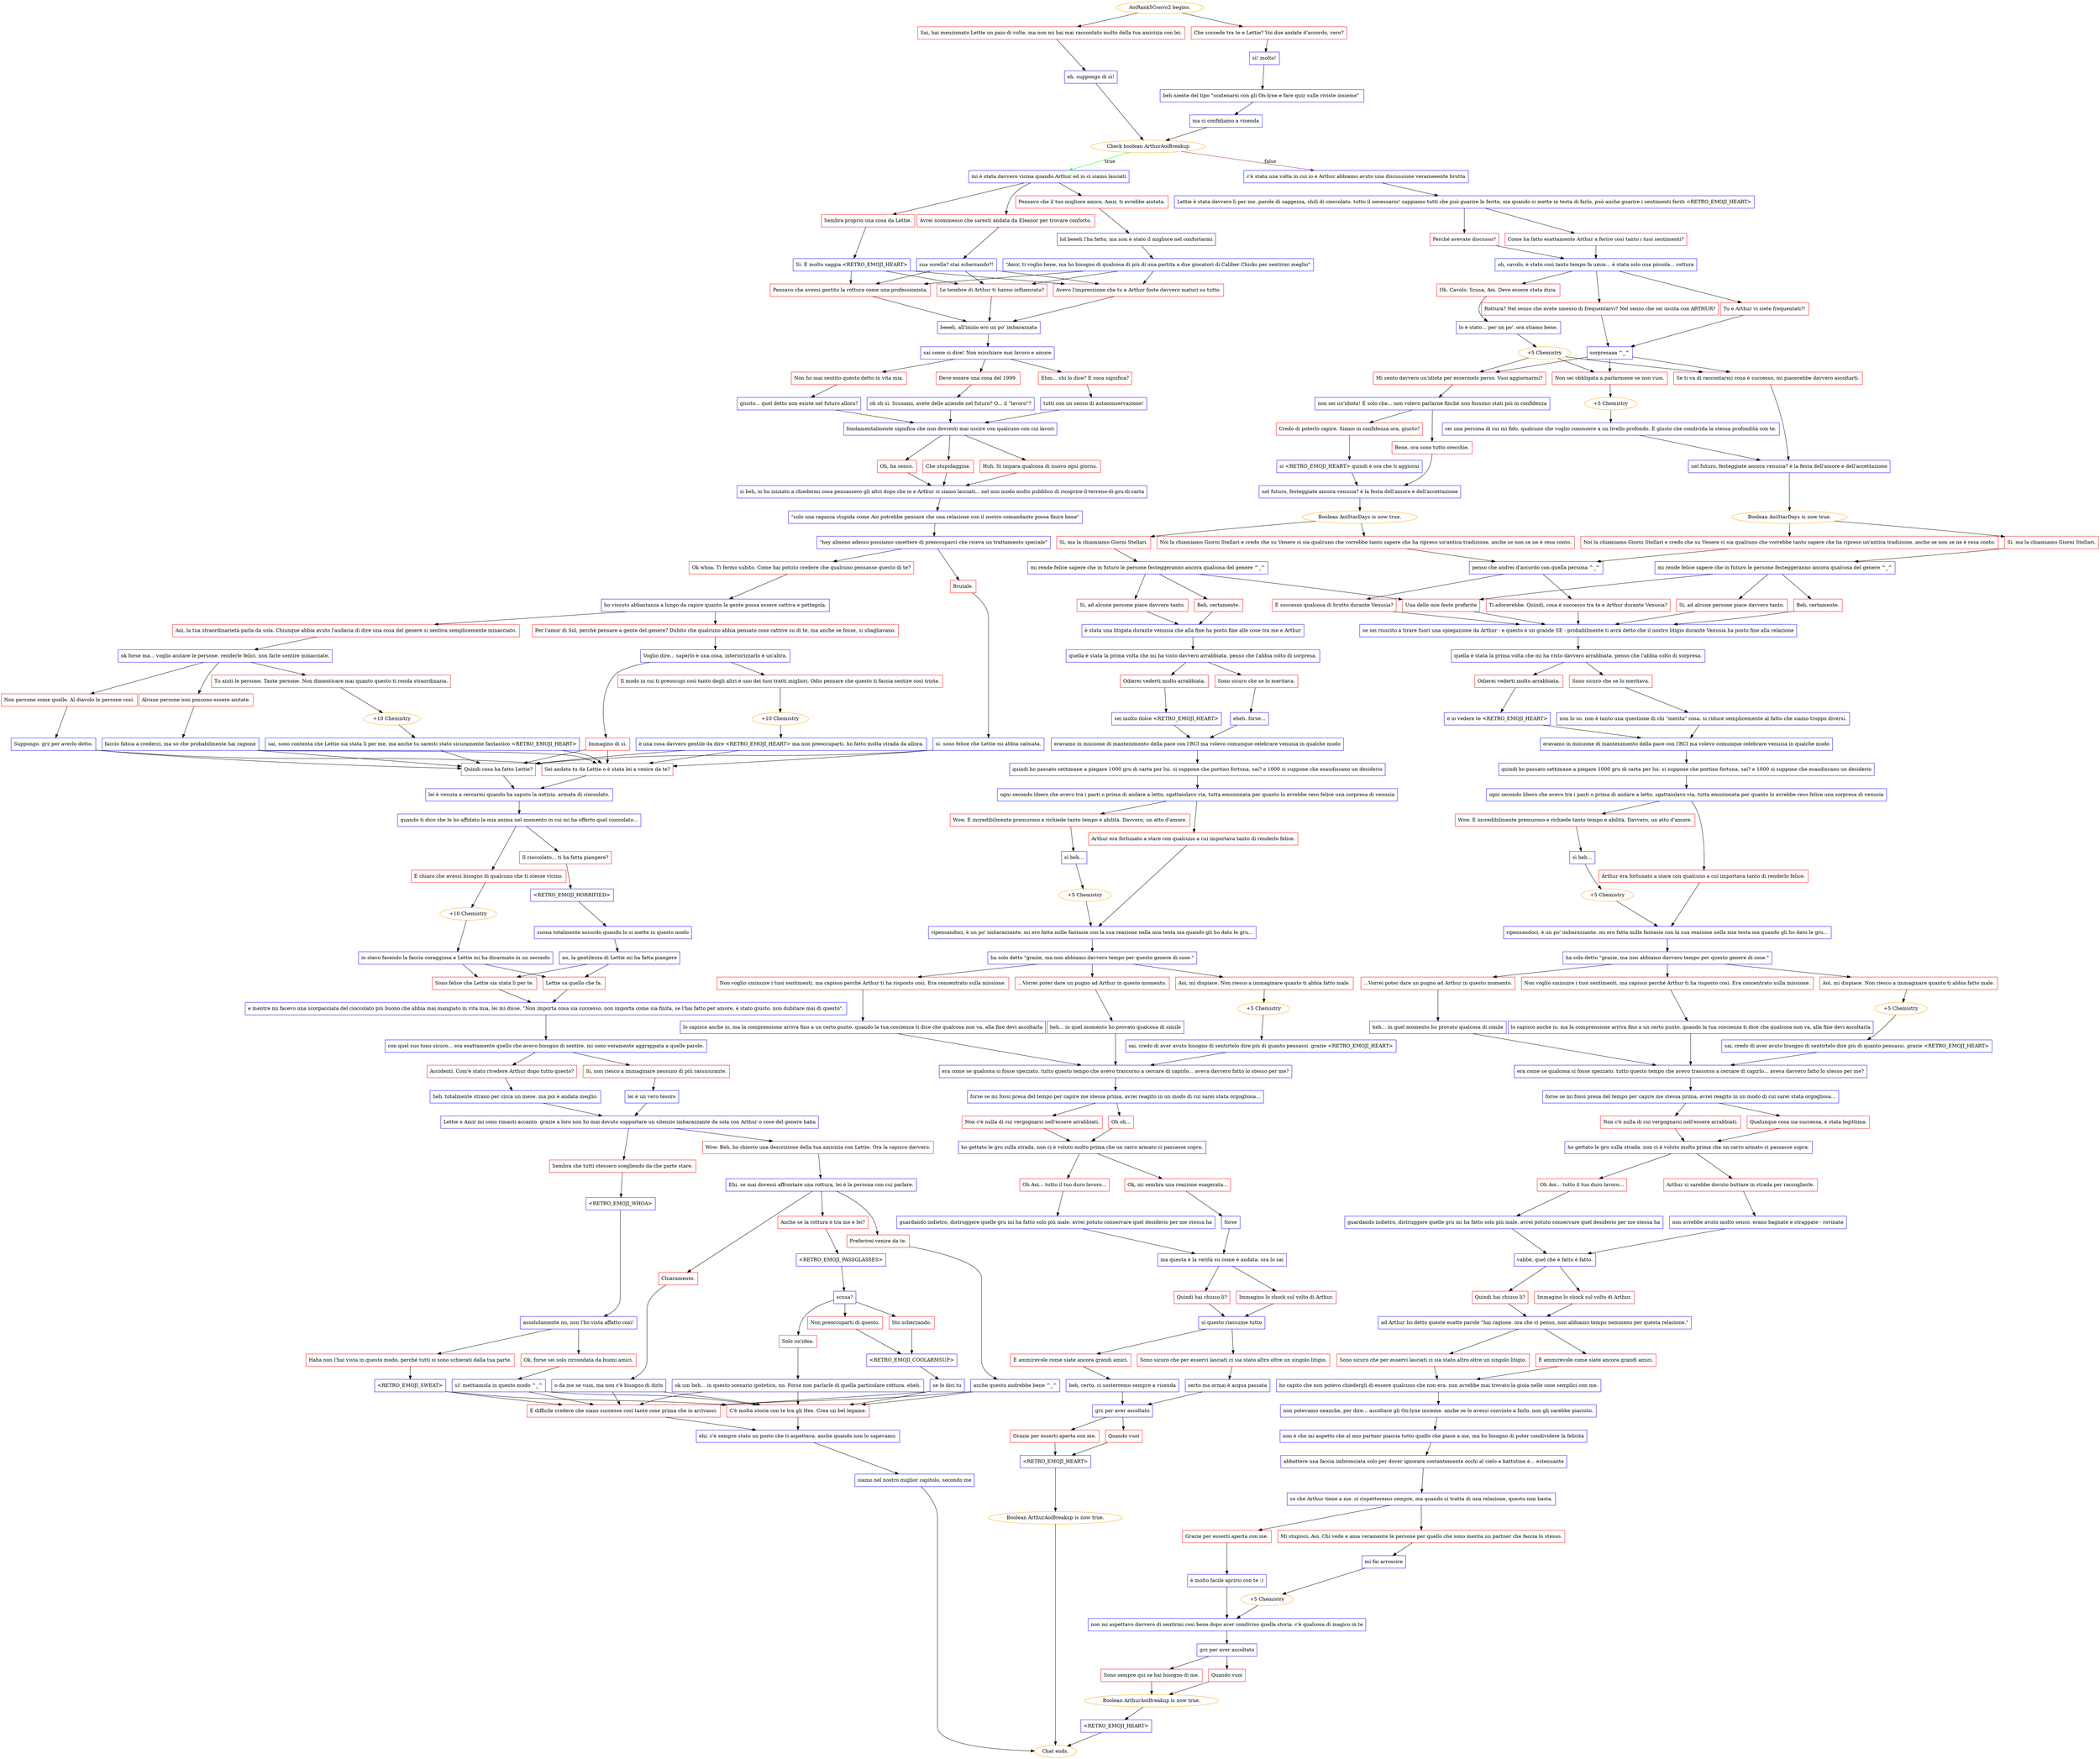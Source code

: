 digraph {
	"AoiRank5Convo2 begins." [color=orange];
		"AoiRank5Convo2 begins." -> j116209237;
		"AoiRank5Convo2 begins." -> j2984491535;
	j116209237 [label="Sai, hai menzionato Lettie un paio di volte, ma non mi hai mai raccontato molto della tua amicizia con lei.",shape=box,color=red];
		j116209237 -> j1441313101;
	j2984491535 [label="Che succede tra te e Lettie? Voi due andate d'accordo, vero?",shape=box,color=red];
		j2984491535 -> j3506442510;
	j1441313101 [label="eh. suppongo di sì!",shape=box,color=blue];
		j1441313101 -> j3878575433;
	j3506442510 [label="sì! molto!",shape=box,color=blue];
		j3506442510 -> j897517924;
	j3878575433 [label="Check boolean ArthurAoiBreakup",color=orange];
		j3878575433 -> j4018325421 [label=true,color=green];
		j3878575433 -> j2940059863 [label=false,color=brown];
	j897517924 [label="beh niente del tipo \"scatenarsi con gli On-lyne e fare quiz sulle riviste insieme\" ",shape=box,color=blue];
		j897517924 -> j2974836943;
	j4018325421 [label="mi è stata davvero vicina quando Arthur ed io ci siamo lasciati",shape=box,color=blue];
		j4018325421 -> j3106692762;
		j4018325421 -> j1922011244;
		j4018325421 -> j1091819904;
	j2940059863 [label="c'è stata una volta in cui io e Arthur abbiamo avuto una discussione verameeente brutta",shape=box,color=blue];
		j2940059863 -> j4192494080;
	j2974836943 [label="ma ci confidiamo a vicenda",shape=box,color=blue];
		j2974836943 -> j3878575433;
	j3106692762 [label="Avrei scommesso che saresti andata da Eleanor per trovare conforto.",shape=box,color=red];
		j3106692762 -> j4214641207;
	j1922011244 [label="Pensavo che il tuo migliore amico, Amir, ti avrebbe aiutata.",shape=box,color=red];
		j1922011244 -> j1119939726;
	j1091819904 [label="Sembra proprio una cosa da Lettie.",shape=box,color=red];
		j1091819904 -> j3903101833;
	j4192494080 [label="Lettie è stata davvero lì per me. parole di saggezza, chili di cioccolato. tutto il necessario! sappiamo tutti che può guarire le ferite, ma quando si mette in testa di farlo, può anche guarire i sentimenti feriti <RETRO_EMOJI_HEART>",shape=box,color=blue];
		j4192494080 -> j3435672400;
		j4192494080 -> j4159046718;
	j4214641207 [label="sua sorella? stai scherzando?!",shape=box,color=blue];
		j4214641207 -> j3965378996;
		j4214641207 -> j532875115;
		j4214641207 -> j1605021939;
	j1119939726 [label="lol beeeh l'ha fatto, ma non è stato il migliore nel confortarmi",shape=box,color=blue];
		j1119939726 -> j1850242845;
	j3903101833 [label="Sì. È molto saggia <RETRO_EMOJI_HEART>",shape=box,color=blue];
		j3903101833 -> j3965378996;
		j3903101833 -> j532875115;
		j3903101833 -> j1605021939;
	j3435672400 [label="Perché avevate discusso?",shape=box,color=red];
		j3435672400 -> j835616900;
	j4159046718 [label="Come ha fatto esattamente Arthur a ferire così tanto i tuoi sentimenti?",shape=box,color=red];
		j4159046718 -> j835616900;
	j3965378996 [label="Le tenebre di Arthur ti hanno influenzata?",shape=box,color=red];
		j3965378996 -> j3040110448;
	j532875115 [label="Pensavo che avessi gestito la rottura come una professionista.",shape=box,color=red];
		j532875115 -> j3040110448;
	j1605021939 [label="Avevo l'impressione che tu e Arthur foste davvero maturi su tutto.",shape=box,color=red];
		j1605021939 -> j3040110448;
	j1850242845 [label="“Amir, ti voglio bene, ma ho bisogno di qualcosa di più di una partita a due giocatori di Caliber Chicks per sentirmi meglio”",shape=box,color=blue];
		j1850242845 -> j3965378996;
		j1850242845 -> j532875115;
		j1850242845 -> j1605021939;
	j835616900 [label="oh, cavolo, è stato così tanto tempo fa umm... è stata solo una piccola... rottura",shape=box,color=blue];
		j835616900 -> j2710755038;
		j835616900 -> j726222855;
		j835616900 -> j2740728575;
	j3040110448 [label="beeeh, all'inizio ero un po' imbarazzata",shape=box,color=blue];
		j3040110448 -> j1784036737;
	j2710755038 [label="Tu e Arthur vi siete frequentati?!",shape=box,color=red];
		j2710755038 -> j2678465968;
	j726222855 [label="Rottura? Nel senso che avete smesso di frequentarvi? Nel senso che sei uscita con ARTHUR?",shape=box,color=red];
		j726222855 -> j2678465968;
	j2740728575 [label="Oh. Cavolo. Scusa, Aoi. Deve essere stata dura.",shape=box,color=red];
		j2740728575 -> j256190420;
	j1784036737 [label="sai come si dice! Non mischiare mai lavoro e amore",shape=box,color=blue];
		j1784036737 -> j486516714;
		j1784036737 -> j820091929;
		j1784036737 -> j2036358822;
	j2678465968 [label="sorpresaaa ^_^",shape=box,color=blue];
		j2678465968 -> j95907294;
		j2678465968 -> j2190167771;
		j2678465968 -> j3151810941;
	j256190420 [label="lo è stato... per un po'. ora stiamo bene.",shape=box,color=blue];
		j256190420 -> j4253216978;
	j486516714 [label="Non ho mai sentito questo detto in vita mia.",shape=box,color=red];
		j486516714 -> j1912624968;
	j820091929 [label="Deve essere una cosa del 1999.",shape=box,color=red];
		j820091929 -> j4048170777;
	j2036358822 [label="Ehm... chi lo dice? E cosa significa?",shape=box,color=red];
		j2036358822 -> j3578906204;
	j95907294 [label="Non sei obbligata a parlarmene se non vuoi.",shape=box,color=red];
		j95907294 -> j1431039186;
	j2190167771 [label="Se ti va di raccontarmi cosa è successo, mi piacerebbe davvero ascoltarti.",shape=box,color=red];
		j2190167771 -> j3933013997;
	j3151810941 [label="Mi sento davvero un'idiota per essermelo perso. Vuoi aggiornarmi?",shape=box,color=red];
		j3151810941 -> j3533409786;
	j4253216978 [label="+5 Chemistry",color=orange];
		j4253216978 -> j95907294;
		j4253216978 -> j2190167771;
		j4253216978 -> j3151810941;
	j1912624968 [label="giusto... quel detto non esiste nel futuro allora?",shape=box,color=blue];
		j1912624968 -> j3301223679;
	j4048170777 [label="oh oh sì. Scusami, avete delle aziende nel futuro? O... il \"lavoro\"?",shape=box,color=blue];
		j4048170777 -> j3301223679;
	j3578906204 [label="tutti con un senso di autoconservazione!",shape=box,color=blue];
		j3578906204 -> j3301223679;
	j1431039186 [label="+5 Chemistry",color=orange];
		j1431039186 -> j3230314508;
	j3933013997 [label="nel futuro, festeggiate ancora venusia? è la festa dell'amore e dell'accettazione",shape=box,color=blue];
		j3933013997 -> j4226856760;
	j3533409786 [label="non sei un'idiota! È solo che... non volevo parlarne finché non fossimo stati più in confidenza",shape=box,color=blue];
		j3533409786 -> j1619458876;
		j3533409786 -> j1458956343;
	j3301223679 [label="fondamentalmente significa che non dovresti mai uscire con qualcuno con cui lavori",shape=box,color=blue];
		j3301223679 -> j1477370753;
		j3301223679 -> j4101838497;
		j3301223679 -> j2667162912;
	j3230314508 [label="sei una persona di cui mi fido, qualcuno che voglio conoscere a un livello profondo. È giusto che condivida la stessa profondità con te.",shape=box,color=blue];
		j3230314508 -> j3933013997;
	j4226856760 [label="Boolean AoiStarDays is now true.",color=orange];
		j4226856760 -> j385070853;
		j4226856760 -> j3114363845;
	j1619458876 [label="Bene, ora sono tutto orecchie.",shape=box,color=red];
		j1619458876 -> j3789715160;
	j1458956343 [label="Credo di poterlo capire. Siamo in confidenza ora, giusto?",shape=box,color=red];
		j1458956343 -> j190661869;
	j1477370753 [label="Oh, ha senso.",shape=box,color=red];
		j1477370753 -> j2384647453;
	j4101838497 [label="Che stupidaggine.",shape=box,color=red];
		j4101838497 -> j2384647453;
	j2667162912 [label="Huh. Si impara qualcosa di nuovo ogni giorno.",shape=box,color=red];
		j2667162912 -> j2384647453;
	j385070853 [label="Sì, ma la chiamiamo Giorni Stellari.",shape=box,color=red];
		j385070853 -> j421217349;
	j3114363845 [label="Noi la chiamiamo Giorni Stellari e credo che su Venere ci sia qualcuno che vorrebbe tanto sapere che ha ripreso un'antica tradizione, anche se non se ne è resa conto.",shape=box,color=red];
		j3114363845 -> j4280873489;
	j3789715160 [label="nel futuro, festeggiate ancora venusia? è la festa dell'amore e dell'accettazione",shape=box,color=blue];
		j3789715160 -> j3431366332;
	j190661869 [label="sì <RETRO_EMOJI_HEART> quindi è ora che ti aggiorni",shape=box,color=blue];
		j190661869 -> j3789715160;
	j2384647453 [label="sì beh, io ho iniziato a chiedermi cosa pensassero gli altri dopo che io e Arthur ci siamo lasciati... nel mio modo molto pubblico di ricoprire-il-terreno-di-gru-di-carta",shape=box,color=blue];
		j2384647453 -> j1868380537;
	j421217349 [label="mi rende felice sapere che in futuro le persone festeggeranno ancora qualcosa del genere ^_^",shape=box,color=blue];
		j421217349 -> j1098935036;
		j421217349 -> j2131230472;
		j421217349 -> j1132775000;
	j4280873489 [label="penso che andrei d'accordo con quella persona ^_^",shape=box,color=blue];
		j4280873489 -> j1087034034;
		j4280873489 -> j3406973766;
	j3431366332 [label="Boolean AoiStarDays is now true.",color=orange];
		j3431366332 -> j1265504096;
		j3431366332 -> j3097325110;
	j1868380537 [label="\"solo una ragazza stupida come Aoi potrebbe pensare che una relazione con il nostro comandante possa finire bene\"",shape=box,color=blue];
		j1868380537 -> j1261153559;
	j1098935036 [label="Beh, certamente.",shape=box,color=red];
		j1098935036 -> j843721630;
	j2131230472 [label="Sì, ad alcune persone piace davvero tanto.",shape=box,color=red];
		j2131230472 -> j843721630;
	j1132775000 [label="Una delle mie feste preferite",shape=box,color=red];
		j1132775000 -> j843721630;
	j1087034034 [label="Ti adorerebbe. Quindi, cosa è successo tra te e Arthur durante Venusia?",shape=box,color=red];
		j1087034034 -> j843721630;
	j3406973766 [label="È successo qualcosa di brutto durante Venusia?",shape=box,color=red];
		j3406973766 -> j843721630;
	j1265504096 [label="Noi la chiamiamo Giorni Stellari e credo che su Venere ci sia qualcuno che vorrebbe tanto sapere che ha ripreso un'antica tradizione, anche se non se ne è resa conto.",shape=box,color=red];
		j1265504096 -> j4280873489;
	j3097325110 [label="Sì, ma la chiamiamo Giorni Stellari.",shape=box,color=red];
		j3097325110 -> j3895374087;
	j1261153559 [label="\"hey almeno adesso possiamo smettere di preoccuparci che riceva un trattamento speciale\"",shape=box,color=blue];
		j1261153559 -> j3757227998;
		j1261153559 -> j458929452;
	j843721630 [label="se sei riuscito a tirare fuori una spiegazione da Arthur - e questo è un grande SE - probabilmente ti avrà detto che il nostro litigio durante Venusia ha posto fine alla relazione",shape=box,color=blue];
		j843721630 -> j70944508;
	j3895374087 [label="mi rende felice sapere che in futuro le persone festeggeranno ancora qualcosa del genere ^_^",shape=box,color=blue];
		j3895374087 -> j1132775000;
		j3895374087 -> j783316054;
		j3895374087 -> j1331899621;
	j3757227998 [label="Ok whoa. Ti fermo subito. Come hai potuto credere che qualcuno pensasse questo di te?",shape=box,color=red];
		j3757227998 -> j3593974968;
	j458929452 [label="Brutale.",shape=box,color=red];
		j458929452 -> j3328703172;
	j70944508 [label="quella è stata la prima volta che mi ha visto davvero arrabbiata. penso che l'abbia colto di sorpresa.",shape=box,color=blue];
		j70944508 -> j3065613359;
		j70944508 -> j1615778675;
	j783316054 [label="Sì, ad alcune persone piace davvero tanto.",shape=box,color=red];
		j783316054 -> j1305041684;
	j1331899621 [label="Beh, certamente.",shape=box,color=red];
		j1331899621 -> j1305041684;
	j3593974968 [label="ho vissuto abbastanza a lungo da capire quanto la gente possa essere cattiva e pettegola.",shape=box,color=blue];
		j3593974968 -> j1656739339;
		j3593974968 -> j2129390713;
	j3328703172 [label="sì. sono felice che Lettie mi abbia calmata.",shape=box,color=blue];
		j3328703172 -> j1246795634;
		j3328703172 -> j927707300;
	j3065613359 [label="Odierei vederti molto arrabbiata.",shape=box,color=red];
		j3065613359 -> j778012840;
	j1615778675 [label="Sono sicuro che se lo meritava.",shape=box,color=red];
		j1615778675 -> j2889376937;
	j1305041684 [label="è stata una litigata durante venusia che alla fine ha posto fine alle cose tra me e Arthur",shape=box,color=blue];
		j1305041684 -> j67276385;
	j1656739339 [label="Per l'amor di Sol, perché pensare a gente del genere? Dubito che qualcuno abbia pensato cose cattive su di te, ma anche se fosse, si sbagliavano.",shape=box,color=red];
		j1656739339 -> j1065958941;
	j2129390713 [label="Aoi, la tua straordinarietà parla da sola. Chiunque abbia avuto l'audacia di dire una cosa del genere si sentiva semplicemente minacciato.",shape=box,color=red];
		j2129390713 -> j781250085;
	j1246795634 [label="Sei andata tu da Lettie o è stata lei a venire da te?",shape=box,color=red];
		j1246795634 -> j1435645614;
	j927707300 [label="Quindi cosa ha fatto Lettie?",shape=box,color=red];
		j927707300 -> j1435645614;
	j778012840 [label="e io vedere te <RETRO_EMOJI_HEART>",shape=box,color=blue];
		j778012840 -> j3951246201;
	j2889376937 [label="non lo so. non è tanto una questione di chi \"merita\" cosa. si riduce semplicemente al fatto che siamo troppo diversi.",shape=box,color=blue];
		j2889376937 -> j3951246201;
	j67276385 [label="quella è stata la prima volta che mi ha visto davvero arrabbiata. penso che l'abbia colto di sorpresa.",shape=box,color=blue];
		j67276385 -> j3624425244;
		j67276385 -> j1170582142;
	j1065958941 [label="Voglio dire... saperlo è una cosa, interiorizzarlo è un'altra.",shape=box,color=blue];
		j1065958941 -> j2242197136;
		j1065958941 -> j1844270619;
	j781250085 [label="ok forse ma... voglio aiutare le persone. renderle felici. non farle sentire minacciate.",shape=box,color=blue];
		j781250085 -> j2240092401;
		j781250085 -> j3833289199;
		j781250085 -> j3069095458;
	j1435645614 [label="lei è venuta a cercarmi quando ha saputo la notizia. armata di cioccolato.",shape=box,color=blue];
		j1435645614 -> j2435545943;
	j3951246201 [label="eravamo in missione di mantenimento della pace con l'RCI ma volevo comunque celebrare venusia in qualche modo",shape=box,color=blue];
		j3951246201 -> j275330088;
	j3624425244 [label="Odierei vederti molto arrabbiata.",shape=box,color=red];
		j3624425244 -> j2145668261;
	j1170582142 [label="Sono sicuro che se lo meritava.",shape=box,color=red];
		j1170582142 -> j3024519446;
	j2242197136 [label="Il modo in cui ti preoccupi così tanto degli altri è uno dei tuoi tratti migliori. Odio pensare che questo ti faccia sentire così triste.",shape=box,color=red];
		j2242197136 -> j4226921776;
	j1844270619 [label="Immagino di sì.",shape=box,color=red];
		j1844270619 -> j1246795634;
		j1844270619 -> j927707300;
	j2240092401 [label="Non persone come quelle. Al diavolo le persone così.",shape=box,color=red];
		j2240092401 -> j756884689;
	j3833289199 [label="Alcune persone non possono essere aiutate.",shape=box,color=red];
		j3833289199 -> j837202550;
	j3069095458 [label="Tu aiuti le persone. Tante persone. Non dimenticare mai quanto questo ti renda straordinaria.",shape=box,color=red];
		j3069095458 -> j445234629;
	j2435545943 [label="quando ti dico che le ho affidato la mia anima nel momento in cui mi ha offerto quel cioccolato...",shape=box,color=blue];
		j2435545943 -> j599521460;
		j2435545943 -> j1562763356;
	j275330088 [label="quindi ho passato settimane a piegare 1000 gru di carta per lui. si suppone che portino fortuna, sai? e 1000 si suppone che esaudiscano un desiderio",shape=box,color=blue];
		j275330088 -> j1632803679;
	j2145668261 [label="sei molto dolce <RETRO_EMOJI_HEART>",shape=box,color=blue];
		j2145668261 -> j1311863835;
	j3024519446 [label="eheh. forse...",shape=box,color=blue];
		j3024519446 -> j1311863835;
	j4226921776 [label="+10 Chemistry",color=orange];
		j4226921776 -> j2464150988;
	j756884689 [label="Suppongo. grz per averlo detto.",shape=box,color=blue];
		j756884689 -> j1246795634;
		j756884689 -> j927707300;
	j837202550 [label="faccio fatica a crederci, ma so che probabilmente hai ragione",shape=box,color=blue];
		j837202550 -> j1246795634;
		j837202550 -> j927707300;
	j445234629 [label="+10 Chemistry",color=orange];
		j445234629 -> j2334228704;
	j599521460 [label="È chiaro che avessi bisogno di qualcuno che ti stesse vicino.",shape=box,color=red];
		j599521460 -> j2236784350;
	j1562763356 [label="Il cioccolato... ti ha fatta piangere?",shape=box,color=red];
		j1562763356 -> j2978444955;
	j1632803679 [label="ogni secondo libero che avevo tra i pasti o prima di andare a letto, sgattaiolavo via, tutta emozionata per quanto lo avrebbe reso felice una sorpresa di venusia",shape=box,color=blue];
		j1632803679 -> j4222412241;
		j1632803679 -> j3276681611;
	j1311863835 [label="eravamo in missione di mantenimento della pace con l'RCI ma volevo comunque celebrare venusia in qualche modo",shape=box,color=blue];
		j1311863835 -> j3185422998;
	j2464150988 [label="è una cosa davvero gentile da dire <RETRO_EMOJI_HEART> ma non preoccuparti. ho fatto molta strada da allora.",shape=box,color=blue];
		j2464150988 -> j1246795634;
		j2464150988 -> j927707300;
	j2334228704 [label="sai, sono contenta che Lettie sia stata lì per me, ma anche tu saresti stato sicuramente fantastico <RETRO_EMOJI_HEART>",shape=box,color=blue];
		j2334228704 -> j1246795634;
		j2334228704 -> j927707300;
	j2236784350 [label="+10 Chemistry",color=orange];
		j2236784350 -> j225705506;
	j2978444955 [label="<RETRO_EMOJI_HORRIFIED>",shape=box,color=blue];
		j2978444955 -> j359534144;
	j4222412241 [label="Wow. È incredibilmente premuroso e richiede tanto tempo e abilità. Davvero, un atto d'amore.",shape=box,color=red];
		j4222412241 -> j3949816051;
	j3276681611 [label="Arthur era fortunato a stare con qualcuno a cui importava tanto di renderlo felice.",shape=box,color=red];
		j3276681611 -> j2732817572;
	j3185422998 [label="quindi ho passato settimane a piegare 1000 gru di carta per lui. si suppone che portino fortuna, sai? e 1000 si suppone che esaudiscano un desiderio",shape=box,color=blue];
		j3185422998 -> j1056992892;
	j225705506 [label="io stavo facendo la faccia coraggiosa e Lettie mi ha disarmato in un secondo",shape=box,color=blue];
		j225705506 -> j1803361386;
		j225705506 -> j1988675069;
	j359534144 [label="suona totalmente assurdo quando lo si mette in questo modo",shape=box,color=blue];
		j359534144 -> j3846230999;
	j3949816051 [label="sì beh...",shape=box,color=blue];
		j3949816051 -> j793612516;
	j2732817572 [label="ripensandoci, è un po' imbarazzante. mi ero fatta mille fantasie con la sua reazione nella mia testa ma quando gli ho dato le gru...",shape=box,color=blue];
		j2732817572 -> j3509424348;
	j1056992892 [label="ogni secondo libero che avevo tra i pasti o prima di andare a letto, sgattaiolavo via, tutta emozionata per quanto lo avrebbe reso felice una sorpresa di venusia",shape=box,color=blue];
		j1056992892 -> j2188092862;
		j1056992892 -> j4193706493;
	j1803361386 [label="Sono felice che Lettie sia stata lì per te.",shape=box,color=red];
		j1803361386 -> j857322334;
	j1988675069 [label="Lettie sa quello che fa.",shape=box,color=red];
		j1988675069 -> j857322334;
	j3846230999 [label="no, la gentilezza di Lettie mi ha fatta piangere",shape=box,color=blue];
		j3846230999 -> j1803361386;
		j3846230999 -> j1988675069;
	j793612516 [label="+5 Chemistry",color=orange];
		j793612516 -> j2732817572;
	j3509424348 [label="ha solo detto \"grazie, ma non abbiamo davvero tempo per questo genere di cose.\"",shape=box,color=blue];
		j3509424348 -> j1844126943;
		j3509424348 -> j1653998887;
		j3509424348 -> j2448027253;
	j2188092862 [label="Arthur era fortunato a stare con qualcuno a cui importava tanto di renderlo felice.",shape=box,color=red];
		j2188092862 -> j1115987248;
	j4193706493 [label="Wow. È incredibilmente premuroso e richiede tanto tempo e abilità. Davvero, un atto d'amore.",shape=box,color=red];
		j4193706493 -> j3711093886;
	j857322334 [label="e mentre mi facevo una scorpacciata del cioccolato più buono che abbia mai mangiato in vita mia, lei mi disse, \"Non importa cosa sia successo, non importa come sia finita, se l'hai fatto per amore, è stato giusto. non dubitare mai di questo\".",shape=box,color=blue];
		j857322334 -> j4031155727;
	j1844126943 [label="...Vorrei poter dare un pugno ad Arthur in questo momento.",shape=box,color=red];
		j1844126943 -> j385311051;
	j1653998887 [label="Aoi, mi dispiace. Non riesco a immaginare quanto ti abbia fatto male.",shape=box,color=red];
		j1653998887 -> j2776979608;
	j2448027253 [label="Non voglio sminuire i tuoi sentimenti, ma capisco perché Arthur ti ha risposto così. Era concentrato sulla missione.",shape=box,color=red];
		j2448027253 -> j572881312;
	j1115987248 [label="ripensandoci, è un po' imbarazzante. mi ero fatta mille fantasie con la sua reazione nella mia testa ma quando gli ho dato le gru...",shape=box,color=blue];
		j1115987248 -> j1068263814;
	j3711093886 [label="sì beh...",shape=box,color=blue];
		j3711093886 -> j1946379265;
	j4031155727 [label="con quel suo tono sicuro... era esattamente quello che avevo bisogno di sentire. mi sono veramente aggrappata a quelle parole.",shape=box,color=blue];
		j4031155727 -> j78119795;
		j4031155727 -> j2704759416;
	j385311051 [label="heh... in quel momento ho provato qualcosa di simile",shape=box,color=blue];
		j385311051 -> j471600580;
	j2776979608 [label="+5 Chemistry",color=orange];
		j2776979608 -> j610355545;
	j572881312 [label="lo capisco anche io, ma la comprensione arriva fino a un certo punto. quando la tua coscienza ti dice che qualcosa non va, alla fine devi ascoltarla",shape=box,color=blue];
		j572881312 -> j471600580;
	j1068263814 [label="ha solo detto \"grazie, ma non abbiamo davvero tempo per questo genere di cose.\"",shape=box,color=blue];
		j1068263814 -> j3587965035;
		j1068263814 -> j1613214897;
		j1068263814 -> j2515376206;
	j1946379265 [label="+5 Chemistry",color=orange];
		j1946379265 -> j1115987248;
	j78119795 [label="Accidenti. Com'è stato rivedere Arthur dopo tutto questo?",shape=box,color=red];
		j78119795 -> j617883330;
	j2704759416 [label="Sì, non riesco a immaginare nessuno di più rassicurante.",shape=box,color=red];
		j2704759416 -> j367652930;
	j471600580 [label="era come se qualcosa si fosse spezzato. tutto questo tempo che avevo trascorso a cercare di capirlo... aveva davvero fatto lo stesso per me?",shape=box,color=blue];
		j471600580 -> j3454364265;
	j610355545 [label="sai, credo di aver avuto bisogno di sentirtelo dire più di quanto pensassi. grazie <RETRO_EMOJI_HEART>",shape=box,color=blue];
		j610355545 -> j471600580;
	j3587965035 [label="Non voglio sminuire i tuoi sentimenti, ma capisco perché Arthur ti ha risposto così. Era concentrato sulla missione.",shape=box,color=red];
		j3587965035 -> j1295011765;
	j1613214897 [label="Aoi, mi dispiace. Non riesco a immaginare quanto ti abbia fatto male.",shape=box,color=red];
		j1613214897 -> j548684748;
	j2515376206 [label="...Vorrei poter dare un pugno ad Arthur in questo momento.",shape=box,color=red];
		j2515376206 -> j2980189858;
	j617883330 [label="heh. totalmente strano per circa un mese. ma poi è andata meglio.",shape=box,color=blue];
		j617883330 -> j1361624650;
	j367652930 [label="lei è un vero tesoro",shape=box,color=blue];
		j367652930 -> j1361624650;
	j3454364265 [label="forse se mi fossi presa del tempo per capire me stessa prima, avrei reagito in un modo di cui sarei stata orgogliosa...",shape=box,color=blue];
		j3454364265 -> j3206732422;
		j3454364265 -> j4059293160;
	j1295011765 [label="lo capisco anche io, ma la comprensione arriva fino a un certo punto. quando la tua coscienza ti dice che qualcosa non va, alla fine devi ascoltarla",shape=box,color=blue];
		j1295011765 -> j2687851701;
	j548684748 [label="+5 Chemistry",color=orange];
		j548684748 -> j3442350836;
	j2980189858 [label="heh... in quel momento ho provato qualcosa di simile",shape=box,color=blue];
		j2980189858 -> j2687851701;
	j1361624650 [label="Lettie e Amir mi sono rimasti accanto. grazie a loro non ho mai dovuto sopportare un silenzio imbarazzante da sola con Arthur o cose del genere haha",shape=box,color=blue];
		j1361624650 -> j739535483;
		j1361624650 -> j335308491;
	j3206732422 [label="Non c'è nulla di cui vergognarsi nell'essere arrabbiati.",shape=box,color=red];
		j3206732422 -> j3328992174;
	j4059293160 [label="Qualunque cosa sia successa, è stata legittima.",shape=box,color=red];
		j4059293160 -> j3328992174;
	j2687851701 [label="era come se qualcosa si fosse spezzato. tutto questo tempo che avevo trascorso a cercare di capirlo... aveva davvero fatto lo stesso per me?",shape=box,color=blue];
		j2687851701 -> j3846806716;
	j3442350836 [label="sai, credo di aver avuto bisogno di sentirtelo dire più di quanto pensassi. grazie <RETRO_EMOJI_HEART>",shape=box,color=blue];
		j3442350836 -> j2687851701;
	j739535483 [label="Wow. Beh, ho chiesto una descrizione della tua amicizia con Lettie. Ora la capisco davvero.",shape=box,color=red];
		j739535483 -> j2450639993;
	j335308491 [label="Sembra che tutti stessero scegliendo da che parte stare.",shape=box,color=red];
		j335308491 -> j61154845;
	j3328992174 [label="ho gettato le gru sulla strada. non ci è voluto molto prima che un carro armato ci passasse sopra.",shape=box,color=blue];
		j3328992174 -> j3775633759;
		j3328992174 -> j821708993;
	j3846806716 [label="forse se mi fossi presa del tempo per capire me stessa prima, avrei reagito in un modo di cui sarei stata orgogliosa...",shape=box,color=blue];
		j3846806716 -> j1308106313;
		j3846806716 -> j47082861;
	j2450639993 [label="Ehi, se mai dovessi affrontare una rottura, lei è la persona con cui parlare.",shape=box,color=blue];
		j2450639993 -> j4010487986;
		j2450639993 -> j989022131;
		j2450639993 -> j1538710563;
	j61154845 [label="<RETRO_EMOJI_WHOA>",shape=box,color=blue];
		j61154845 -> j1587359723;
	j3775633759 [label="Oh Aoi... tutto il tuo duro lavoro...",shape=box,color=red];
		j3775633759 -> j1579251654;
	j821708993 [label="Arthur si sarebbe dovuto buttare in strada per raccoglierle.",shape=box,color=red];
		j821708993 -> j55080686;
	j1308106313 [label="Non c'è nulla di cui vergognarsi nell'essere arrabbiati.",shape=box,color=red];
		j1308106313 -> j2927754581;
	j47082861 [label="Oh oh...",shape=box,color=red];
		j47082861 -> j2927754581;
	j4010487986 [label="Anche se la rottura è tra me e lei?",shape=box,color=red];
		j4010487986 -> j3486222418;
	j989022131 [label="Preferirei venire da te.",shape=box,color=red];
		j989022131 -> j3329534605;
	j1538710563 [label="Chiaramente.",shape=box,color=red];
		j1538710563 -> j1073639488;
	j1587359723 [label="assolutamente no, non l'ho vista affatto così!",shape=box,color=blue];
		j1587359723 -> j3124661738;
		j1587359723 -> j547159318;
	j1579251654 [label="guardando indietro, distruggere quelle gru mi ha fatto solo più male. avrei potuto conservare quel desiderio per me stessa ha",shape=box,color=blue];
		j1579251654 -> j2375016169;
	j55080686 [label="non avrebbe avuto molto senso. erano bagnate e strappate - rovinate",shape=box,color=blue];
		j55080686 -> j2375016169;
	j2927754581 [label="ho gettato le gru sulla strada. non ci è voluto molto prima che un carro armato ci passasse sopra.",shape=box,color=blue];
		j2927754581 -> j217922803;
		j2927754581 -> j4279768617;
	j3486222418 [label="<RETRO_EMOJI_PASSGLASSES>",shape=box,color=blue];
		j3486222418 -> j2577850431;
	j3329534605 [label="anche questo andrebbe bene ^_^",shape=box,color=blue];
		j3329534605 -> j3453900083;
		j3329534605 -> j4113014201;
	j1073639488 [label="o da me se vuoi, ma non c'è bisogno di dirlo",shape=box,color=blue];
		j1073639488 -> j3453900083;
		j1073639488 -> j4113014201;
	j3124661738 [label="Haha non l'hai vista in questo modo, perché tutti si sono schierati dalla tua parte.",shape=box,color=red];
		j3124661738 -> j105254869;
	j547159318 [label="Ok, forse sei solo circondata da buoni amici.",shape=box,color=red];
		j547159318 -> j3918549364;
	j2375016169 [label="vabbè, quel che è fatto è fatto.",shape=box,color=blue];
		j2375016169 -> j3251938337;
		j2375016169 -> j3217978278;
	j217922803 [label="Oh Aoi... tutto il tuo duro lavoro...",shape=box,color=red];
		j217922803 -> j4172714835;
	j4279768617 [label="Ok, mi sembra una reazione esagerata...",shape=box,color=red];
		j4279768617 -> j113195178;
	j2577850431 [label="scusa?",shape=box,color=blue];
		j2577850431 -> j3323367238;
		j2577850431 -> j3480756840;
		j2577850431 -> j2751901873;
	j3453900083 [label="C'è molta storia con te tra gli Hex. Crea un bel legame.",shape=box,color=red];
		j3453900083 -> j712513946;
	j4113014201 [label="È difficile credere che siano successe così tante cose prima che io arrivassi.",shape=box,color=red];
		j4113014201 -> j712513946;
	j105254869 [label="<RETRO_EMOJI_SWEAT>",shape=box,color=blue];
		j105254869 -> j3453900083;
		j105254869 -> j4113014201;
	j3918549364 [label="sì! mettiamola in questo modo ^_^",shape=box,color=blue];
		j3918549364 -> j3453900083;
		j3918549364 -> j4113014201;
	j3251938337 [label="Quindi hai chiuso lì?",shape=box,color=red];
		j3251938337 -> j110817213;
	j3217978278 [label="Immagino lo shock sul volto di Arthur.",shape=box,color=red];
		j3217978278 -> j110817213;
	j4172714835 [label="guardando indietro, distruggere quelle gru mi ha fatto solo più male. avrei potuto conservare quel desiderio per me stessa ha",shape=box,color=blue];
		j4172714835 -> j1168181996;
	j113195178 [label="forse",shape=box,color=blue];
		j113195178 -> j1168181996;
	j3323367238 [label="Solo un'idea.",shape=box,color=red];
		j3323367238 -> j3221087386;
	j3480756840 [label="Sto scherzando.",shape=box,color=red];
		j3480756840 -> j381761082;
	j2751901873 [label="Non preoccuparti di questo.",shape=box,color=red];
		j2751901873 -> j381761082;
	j712513946 [label="ehi, c'è sempre stato un posto che ti aspettava. anche quando non lo sapevamo.",shape=box,color=blue];
		j712513946 -> j2957089054;
	j110817213 [label="ad Arthur ho detto queste esatte parole \"hai ragione. ora che ci penso, non abbiamo tempo nemmeno per questa relazione.\"",shape=box,color=blue];
		j110817213 -> j3695873801;
		j110817213 -> j384284533;
	j1168181996 [label="ma questa è la verità su come è andata. ora lo sai",shape=box,color=blue];
		j1168181996 -> j2954098912;
		j1168181996 -> j3612390236;
	j3221087386 [label="ok um beh... in questo scenario ipotetico, no. Forse non parlarle di quella particolare rottura. eheh.",shape=box,color=blue];
		j3221087386 -> j3453900083;
		j3221087386 -> j4113014201;
	j381761082 [label="<RETRO_EMOJI_COOLARMSUP>",shape=box,color=blue];
		j381761082 -> j3493546159;
	j2957089054 [label="siamo nel nostro miglior capitolo, secondo me",shape=box,color=blue];
		j2957089054 -> "Chat ends.";
	j3695873801 [label="È ammirevole come siate ancora grandi amici.",shape=box,color=red];
		j3695873801 -> j2718904441;
	j384284533 [label="Sono sicuro che per esservi lasciati ci sia stato altro oltre un singolo litigio.",shape=box,color=red];
		j384284533 -> j2718904441;
	j2954098912 [label="Quindi hai chiuso lì?",shape=box,color=red];
		j2954098912 -> j4135689286;
	j3612390236 [label="Immagino lo shock sul volto di Arthur.",shape=box,color=red];
		j3612390236 -> j4135689286;
	j3493546159 [label="se lo dici tu",shape=box,color=blue];
		j3493546159 -> j3453900083;
		j3493546159 -> j4113014201;
	"Chat ends." [color=orange];
	j2718904441 [label="ho capito che non potevo chiedergli di essere qualcuno che non era. non avrebbe mai trovato la gioia nelle cose semplici con me.",shape=box,color=blue];
		j2718904441 -> j2884590561;
	j4135689286 [label="sì questo riassume tutto",shape=box,color=blue];
		j4135689286 -> j1496679414;
		j4135689286 -> j1413556513;
	j2884590561 [label="non potevamo neanche, per dire... ascoltare gli On-lyne insieme. anche se lo avessi convinto a farlo, non gli sarebbe piaciuto.",shape=box,color=blue];
		j2884590561 -> j3886378165;
	j1496679414 [label="È ammirevole come siate ancora grandi amici.",shape=box,color=red];
		j1496679414 -> j4137916286;
	j1413556513 [label="Sono sicuro che per esservi lasciati ci sia stato altro oltre un singolo litigio.",shape=box,color=red];
		j1413556513 -> j3136673706;
	j3886378165 [label="non è che mi aspetto che al mio partner piaccia tutto quello che piace a me, ma ho bisogno di poter condividere la felicità",shape=box,color=blue];
		j3886378165 -> j519194765;
	j4137916286 [label="beh, certo, ci sosterremo sempre a vicenda",shape=box,color=blue];
		j4137916286 -> j2717881973;
	j3136673706 [label="certo ma ormai è acqua passata",shape=box,color=blue];
		j3136673706 -> j2717881973;
	j519194765 [label="abbattere una faccia imbronciata solo per dover ignorare costantemente occhi al cielo e battutine è... estenuante",shape=box,color=blue];
		j519194765 -> j1302463061;
	j2717881973 [label="grz per aver ascoltato",shape=box,color=blue];
		j2717881973 -> j3691829535;
		j2717881973 -> j3344360771;
	j1302463061 [label="so che Arthur tiene a me. ci rispetteremo sempre, ma quando si tratta di una relazione, questo non basta.",shape=box,color=blue];
		j1302463061 -> j2600956089;
		j1302463061 -> j2547945485;
	j3691829535 [label="Quando vuoi",shape=box,color=red];
		j3691829535 -> j1632109606;
	j3344360771 [label="Grazie per esserti aperta con me.",shape=box,color=red];
		j3344360771 -> j1632109606;
	j2600956089 [label="Grazie per esserti aperta con me.",shape=box,color=red];
		j2600956089 -> j546555542;
	j2547945485 [label="Mi stupisci, Aoi. Chi vede e ama veramente le persone per quello che sono merita un partner che faccia lo stesso.",shape=box,color=red];
		j2547945485 -> j1090032224;
	j1632109606 [label="<RETRO_EMOJI_HEART>",shape=box,color=blue];
		j1632109606 -> j4205574074;
	j546555542 [label="è molto facile aprirsi con te :)",shape=box,color=blue];
		j546555542 -> j4248904051;
	j1090032224 [label="mi fai arrossire",shape=box,color=blue];
		j1090032224 -> j2337866182;
	j4205574074 [label="Boolean ArthurAoiBreakup is now true.",color=orange];
		j4205574074 -> "Chat ends.";
	j4248904051 [label="non mi aspettavo davvero di sentirmi così bene dopo aver condiviso quella storia. c'è qualcosa di magico in te",shape=box,color=blue];
		j4248904051 -> j1924820805;
	j2337866182 [label="+5 Chemistry",color=orange];
		j2337866182 -> j4248904051;
	j1924820805 [label="grz per aver ascoltato",shape=box,color=blue];
		j1924820805 -> j4155885114;
		j1924820805 -> j2598080939;
	j4155885114 [label="Sono sempre qui se hai bisogno di me.",shape=box,color=red];
		j4155885114 -> j2407572271;
	j2598080939 [label="Quando vuoi",shape=box,color=red];
		j2598080939 -> j2407572271;
	j2407572271 [label="Boolean ArthurAoiBreakup is now true.",color=orange];
		j2407572271 -> j1098993356;
	j1098993356 [label="<RETRO_EMOJI_HEART>",shape=box,color=blue];
		j1098993356 -> "Chat ends.";
}